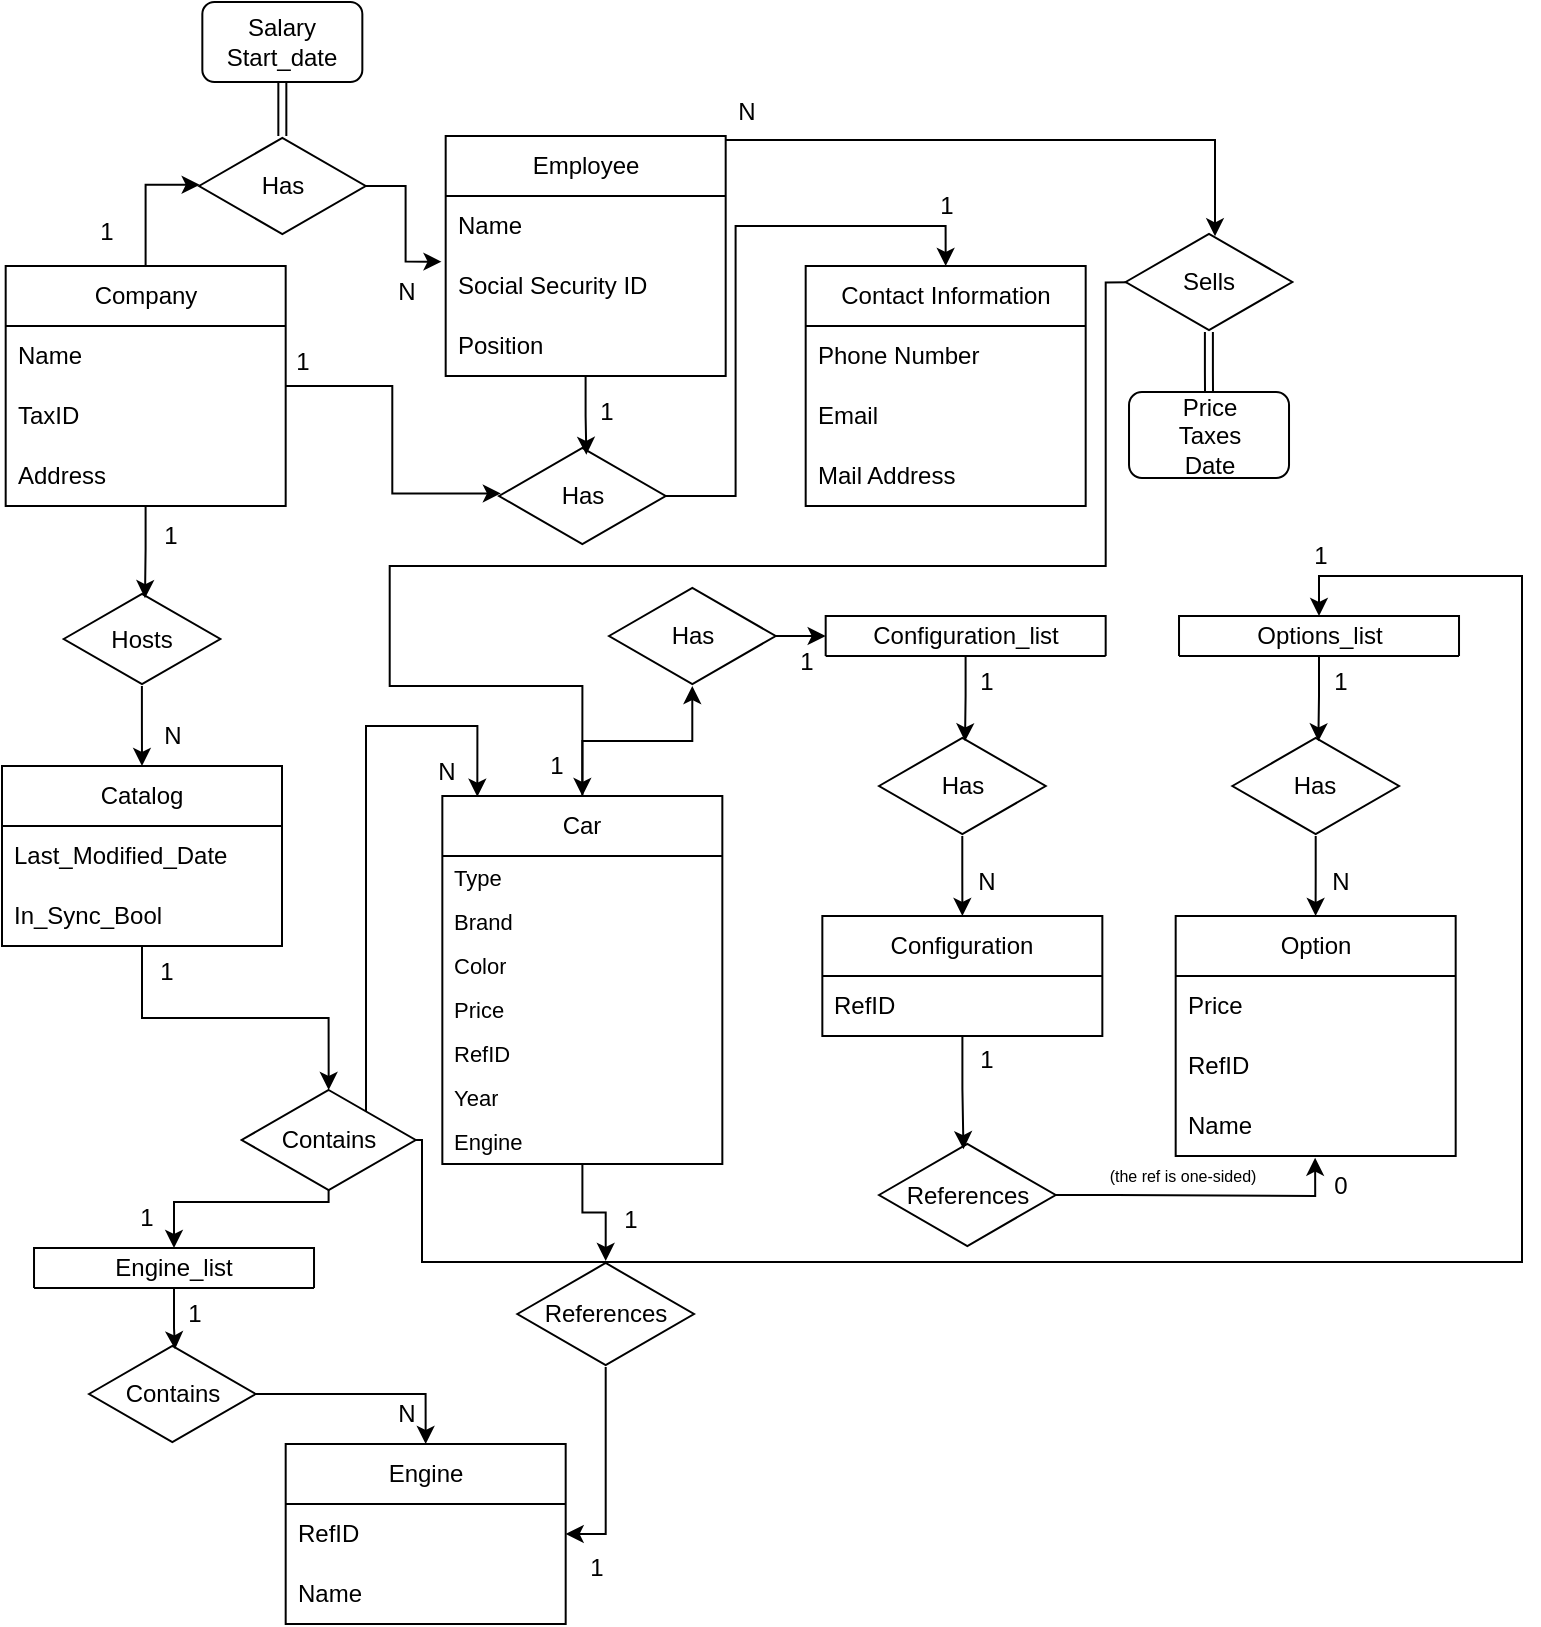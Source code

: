 <mxfile version="26.0.12">
  <diagram id="C5RBs43oDa-KdzZeNtuy" name="Page-1">
    <mxGraphModel dx="1728" dy="951" grid="1" gridSize="10" guides="1" tooltips="1" connect="1" arrows="1" fold="1" page="1" pageScale="1" pageWidth="827" pageHeight="1169" math="0" shadow="0">
      <root>
        <mxCell id="WIyWlLk6GJQsqaUBKTNV-0" />
        <mxCell id="WIyWlLk6GJQsqaUBKTNV-1" parent="WIyWlLk6GJQsqaUBKTNV-0" />
        <mxCell id="CNUF31vcTExXs5gQlFkN-82" style="edgeStyle=orthogonalEdgeStyle;rounded=0;orthogonalLoop=1;jettySize=auto;html=1;entryX=0.5;entryY=0;entryDx=0;entryDy=0;exitX=0.021;exitY=0.503;exitDx=0;exitDy=0;exitPerimeter=0;" edge="1" parent="WIyWlLk6GJQsqaUBKTNV-1" source="CNUF31vcTExXs5gQlFkN-0" target="CNUF31vcTExXs5gQlFkN-5">
          <mxGeometry relative="1" as="geometry">
            <Array as="points">
              <mxPoint x="601.84" y="180" />
              <mxPoint x="601.84" y="322" />
              <mxPoint x="243.84" y="322" />
              <mxPoint x="243.84" y="382" />
              <mxPoint x="339.84" y="382" />
            </Array>
          </mxGeometry>
        </mxCell>
        <mxCell id="CNUF31vcTExXs5gQlFkN-88" style="edgeStyle=orthogonalEdgeStyle;rounded=0;orthogonalLoop=1;jettySize=auto;html=1;entryX=0.5;entryY=0;entryDx=0;entryDy=0;shape=link;" edge="1" parent="WIyWlLk6GJQsqaUBKTNV-1" source="CNUF31vcTExXs5gQlFkN-0" target="CNUF31vcTExXs5gQlFkN-87">
          <mxGeometry relative="1" as="geometry" />
        </mxCell>
        <mxCell id="CNUF31vcTExXs5gQlFkN-0" value="&lt;div&gt;Sells&lt;/div&gt;" style="html=1;whiteSpace=wrap;aspect=fixed;shape=isoRectangle;" vertex="1" parent="WIyWlLk6GJQsqaUBKTNV-1">
          <mxGeometry x="611.84" y="155" width="83.33" height="50" as="geometry" />
        </mxCell>
        <mxCell id="CNUF31vcTExXs5gQlFkN-1" value="Company" style="swimlane;fontStyle=0;childLayout=stackLayout;horizontal=1;startSize=30;horizontalStack=0;resizeParent=1;resizeParentMax=0;resizeLast=0;collapsible=1;marginBottom=0;whiteSpace=wrap;html=1;" vertex="1" parent="WIyWlLk6GJQsqaUBKTNV-1">
          <mxGeometry x="51.84" y="172" width="140" height="120" as="geometry" />
        </mxCell>
        <mxCell id="CNUF31vcTExXs5gQlFkN-3" value="Name" style="text;strokeColor=none;fillColor=none;align=left;verticalAlign=middle;spacingLeft=4;spacingRight=4;overflow=hidden;points=[[0,0.5],[1,0.5]];portConstraint=eastwest;rotatable=0;whiteSpace=wrap;html=1;" vertex="1" parent="CNUF31vcTExXs5gQlFkN-1">
          <mxGeometry y="30" width="140" height="30" as="geometry" />
        </mxCell>
        <mxCell id="CNUF31vcTExXs5gQlFkN-4" value="&lt;div&gt;TaxID&lt;/div&gt;" style="text;strokeColor=none;fillColor=none;align=left;verticalAlign=middle;spacingLeft=4;spacingRight=4;overflow=hidden;points=[[0,0.5],[1,0.5]];portConstraint=eastwest;rotatable=0;whiteSpace=wrap;html=1;" vertex="1" parent="CNUF31vcTExXs5gQlFkN-1">
          <mxGeometry y="60" width="140" height="30" as="geometry" />
        </mxCell>
        <mxCell id="CNUF31vcTExXs5gQlFkN-11" value="&lt;div&gt;Address&lt;/div&gt;" style="text;strokeColor=none;fillColor=none;align=left;verticalAlign=middle;spacingLeft=4;spacingRight=4;overflow=hidden;points=[[0,0.5],[1,0.5]];portConstraint=eastwest;rotatable=0;whiteSpace=wrap;html=1;" vertex="1" parent="CNUF31vcTExXs5gQlFkN-1">
          <mxGeometry y="90" width="140" height="30" as="geometry" />
        </mxCell>
        <mxCell id="CNUF31vcTExXs5gQlFkN-85" value="" style="edgeStyle=orthogonalEdgeStyle;rounded=0;orthogonalLoop=1;jettySize=auto;html=1;" edge="1" parent="WIyWlLk6GJQsqaUBKTNV-1" source="CNUF31vcTExXs5gQlFkN-5" target="CNUF31vcTExXs5gQlFkN-34">
          <mxGeometry relative="1" as="geometry" />
        </mxCell>
        <mxCell id="CNUF31vcTExXs5gQlFkN-152" style="edgeStyle=orthogonalEdgeStyle;rounded=0;orthogonalLoop=1;jettySize=auto;html=1;" edge="1" parent="WIyWlLk6GJQsqaUBKTNV-1" source="CNUF31vcTExXs5gQlFkN-5" target="CNUF31vcTExXs5gQlFkN-148">
          <mxGeometry relative="1" as="geometry" />
        </mxCell>
        <mxCell id="CNUF31vcTExXs5gQlFkN-5" value="Car" style="swimlane;fontStyle=0;childLayout=stackLayout;horizontal=1;startSize=30;horizontalStack=0;resizeParent=1;resizeParentMax=0;resizeLast=0;collapsible=1;marginBottom=0;whiteSpace=wrap;html=1;" vertex="1" parent="WIyWlLk6GJQsqaUBKTNV-1">
          <mxGeometry x="270.17" y="437" width="140" height="184" as="geometry" />
        </mxCell>
        <mxCell id="CNUF31vcTExXs5gQlFkN-6" value="Type" style="text;strokeColor=none;fillColor=none;align=left;verticalAlign=middle;spacingLeft=4;spacingRight=4;overflow=hidden;points=[[0,0.5],[1,0.5]];portConstraint=eastwest;rotatable=0;whiteSpace=wrap;html=1;strokeWidth=1;fontSize=11;" vertex="1" parent="CNUF31vcTExXs5gQlFkN-5">
          <mxGeometry y="30" width="140" height="22" as="geometry" />
        </mxCell>
        <mxCell id="CNUF31vcTExXs5gQlFkN-7" value="Brand" style="text;strokeColor=none;fillColor=none;align=left;verticalAlign=middle;spacingLeft=4;spacingRight=4;overflow=hidden;points=[[0,0.5],[1,0.5]];portConstraint=eastwest;rotatable=0;whiteSpace=wrap;html=1;strokeWidth=1;fontSize=11;" vertex="1" parent="CNUF31vcTExXs5gQlFkN-5">
          <mxGeometry y="52" width="140" height="22" as="geometry" />
        </mxCell>
        <mxCell id="CNUF31vcTExXs5gQlFkN-8" value="Color" style="text;strokeColor=none;fillColor=none;align=left;verticalAlign=middle;spacingLeft=4;spacingRight=4;overflow=hidden;points=[[0,0.5],[1,0.5]];portConstraint=eastwest;rotatable=0;whiteSpace=wrap;html=1;strokeWidth=1;fontSize=11;" vertex="1" parent="CNUF31vcTExXs5gQlFkN-5">
          <mxGeometry y="74" width="140" height="22" as="geometry" />
        </mxCell>
        <mxCell id="CNUF31vcTExXs5gQlFkN-9" value="Price" style="text;strokeColor=none;fillColor=none;align=left;verticalAlign=middle;spacingLeft=4;spacingRight=4;overflow=hidden;points=[[0,0.5],[1,0.5]];portConstraint=eastwest;rotatable=0;whiteSpace=wrap;html=1;strokeWidth=1;fontSize=11;" vertex="1" parent="CNUF31vcTExXs5gQlFkN-5">
          <mxGeometry y="96" width="140" height="22" as="geometry" />
        </mxCell>
        <mxCell id="CNUF31vcTExXs5gQlFkN-86" value="RefID" style="text;strokeColor=none;fillColor=none;align=left;verticalAlign=middle;spacingLeft=4;spacingRight=4;overflow=hidden;points=[[0,0.5],[1,0.5]];portConstraint=eastwest;rotatable=0;whiteSpace=wrap;html=1;strokeWidth=1;fontSize=11;" vertex="1" parent="CNUF31vcTExXs5gQlFkN-5">
          <mxGeometry y="118" width="140" height="22" as="geometry" />
        </mxCell>
        <mxCell id="CNUF31vcTExXs5gQlFkN-156" value="Year" style="text;strokeColor=none;fillColor=none;align=left;verticalAlign=middle;spacingLeft=4;spacingRight=4;overflow=hidden;points=[[0,0.5],[1,0.5]];portConstraint=eastwest;rotatable=0;whiteSpace=wrap;html=1;strokeWidth=1;fontSize=11;" vertex="1" parent="CNUF31vcTExXs5gQlFkN-5">
          <mxGeometry y="140" width="140" height="22" as="geometry" />
        </mxCell>
        <mxCell id="CNUF31vcTExXs5gQlFkN-157" value="Engine" style="text;strokeColor=none;fillColor=none;align=left;verticalAlign=middle;spacingLeft=4;spacingRight=4;overflow=hidden;points=[[0,0.5],[1,0.5]];portConstraint=eastwest;rotatable=0;whiteSpace=wrap;html=1;strokeWidth=1;fontSize=11;" vertex="1" parent="CNUF31vcTExXs5gQlFkN-5">
          <mxGeometry y="162" width="140" height="22" as="geometry" />
        </mxCell>
        <mxCell id="CNUF31vcTExXs5gQlFkN-19" value="Contact Information" style="swimlane;fontStyle=0;childLayout=stackLayout;horizontal=1;startSize=30;horizontalStack=0;resizeParent=1;resizeParentMax=0;resizeLast=0;collapsible=1;marginBottom=0;whiteSpace=wrap;html=1;" vertex="1" parent="WIyWlLk6GJQsqaUBKTNV-1">
          <mxGeometry x="451.84" y="172" width="140" height="120" as="geometry" />
        </mxCell>
        <mxCell id="CNUF31vcTExXs5gQlFkN-20" value="Phone Number" style="text;strokeColor=none;fillColor=none;align=left;verticalAlign=middle;spacingLeft=4;spacingRight=4;overflow=hidden;points=[[0,0.5],[1,0.5]];portConstraint=eastwest;rotatable=0;whiteSpace=wrap;html=1;" vertex="1" parent="CNUF31vcTExXs5gQlFkN-19">
          <mxGeometry y="30" width="140" height="30" as="geometry" />
        </mxCell>
        <mxCell id="CNUF31vcTExXs5gQlFkN-21" value="Email" style="text;strokeColor=none;fillColor=none;align=left;verticalAlign=middle;spacingLeft=4;spacingRight=4;overflow=hidden;points=[[0,0.5],[1,0.5]];portConstraint=eastwest;rotatable=0;whiteSpace=wrap;html=1;" vertex="1" parent="CNUF31vcTExXs5gQlFkN-19">
          <mxGeometry y="60" width="140" height="30" as="geometry" />
        </mxCell>
        <mxCell id="CNUF31vcTExXs5gQlFkN-22" value="Mail Address" style="text;strokeColor=none;fillColor=none;align=left;verticalAlign=middle;spacingLeft=4;spacingRight=4;overflow=hidden;points=[[0,0.5],[1,0.5]];portConstraint=eastwest;rotatable=0;whiteSpace=wrap;html=1;" vertex="1" parent="CNUF31vcTExXs5gQlFkN-19">
          <mxGeometry y="90" width="140" height="30" as="geometry" />
        </mxCell>
        <mxCell id="CNUF31vcTExXs5gQlFkN-25" value="Configuration" style="swimlane;fontStyle=0;childLayout=stackLayout;horizontal=1;startSize=30;horizontalStack=0;resizeParent=1;resizeParentMax=0;resizeLast=0;collapsible=1;marginBottom=0;whiteSpace=wrap;html=1;" vertex="1" parent="WIyWlLk6GJQsqaUBKTNV-1">
          <mxGeometry x="460.17" y="497" width="140" height="60" as="geometry" />
        </mxCell>
        <mxCell id="CNUF31vcTExXs5gQlFkN-27" value="RefID" style="text;strokeColor=none;fillColor=none;align=left;verticalAlign=middle;spacingLeft=4;spacingRight=4;overflow=hidden;points=[[0,0.5],[1,0.5]];portConstraint=eastwest;rotatable=0;whiteSpace=wrap;html=1;" vertex="1" parent="CNUF31vcTExXs5gQlFkN-25">
          <mxGeometry y="30" width="140" height="30" as="geometry" />
        </mxCell>
        <mxCell id="CNUF31vcTExXs5gQlFkN-90" style="rounded=0;orthogonalLoop=1;jettySize=0;html=1;entryX=0.5;entryY=1;entryDx=0;entryDy=0;strokeColor=default;anchorPointDirection=0;arcSize=0;shape=link;" edge="1" parent="WIyWlLk6GJQsqaUBKTNV-1" source="CNUF31vcTExXs5gQlFkN-32" target="CNUF31vcTExXs5gQlFkN-89">
          <mxGeometry relative="1" as="geometry">
            <mxPoint x="190.175" y="42" as="targetPoint" />
          </mxGeometry>
        </mxCell>
        <mxCell id="CNUF31vcTExXs5gQlFkN-32" value="Has" style="html=1;whiteSpace=wrap;aspect=fixed;shape=isoRectangle;" vertex="1" parent="WIyWlLk6GJQsqaUBKTNV-1">
          <mxGeometry x="148.51" y="107" width="83.33" height="50" as="geometry" />
        </mxCell>
        <mxCell id="CNUF31vcTExXs5gQlFkN-66" style="edgeStyle=orthogonalEdgeStyle;rounded=0;orthogonalLoop=1;jettySize=auto;html=1;entryX=0;entryY=0.5;entryDx=0;entryDy=0;" edge="1" parent="WIyWlLk6GJQsqaUBKTNV-1" source="CNUF31vcTExXs5gQlFkN-34" target="CNUF31vcTExXs5gQlFkN-60">
          <mxGeometry relative="1" as="geometry" />
        </mxCell>
        <mxCell id="CNUF31vcTExXs5gQlFkN-34" value="Has" style="html=1;whiteSpace=wrap;aspect=fixed;shape=isoRectangle;" vertex="1" parent="WIyWlLk6GJQsqaUBKTNV-1">
          <mxGeometry x="353.51" y="332" width="83.33" height="50" as="geometry" />
        </mxCell>
        <mxCell id="CNUF31vcTExXs5gQlFkN-37" value="Employee" style="swimlane;fontStyle=0;childLayout=stackLayout;horizontal=1;startSize=30;horizontalStack=0;resizeParent=1;resizeParentMax=0;resizeLast=0;collapsible=1;marginBottom=0;whiteSpace=wrap;html=1;" vertex="1" parent="WIyWlLk6GJQsqaUBKTNV-1">
          <mxGeometry x="271.84" y="107" width="140" height="120" as="geometry" />
        </mxCell>
        <mxCell id="CNUF31vcTExXs5gQlFkN-38" value="Name" style="text;strokeColor=none;fillColor=none;align=left;verticalAlign=middle;spacingLeft=4;spacingRight=4;overflow=hidden;points=[[0,0.5],[1,0.5]];portConstraint=eastwest;rotatable=0;whiteSpace=wrap;html=1;" vertex="1" parent="CNUF31vcTExXs5gQlFkN-37">
          <mxGeometry y="30" width="140" height="30" as="geometry" />
        </mxCell>
        <mxCell id="CNUF31vcTExXs5gQlFkN-39" value="&lt;div&gt;Social Security ID&lt;/div&gt;" style="text;strokeColor=none;fillColor=none;align=left;verticalAlign=middle;spacingLeft=4;spacingRight=4;overflow=hidden;points=[[0,0.5],[1,0.5]];portConstraint=eastwest;rotatable=0;whiteSpace=wrap;html=1;" vertex="1" parent="CNUF31vcTExXs5gQlFkN-37">
          <mxGeometry y="60" width="140" height="30" as="geometry" />
        </mxCell>
        <mxCell id="CNUF31vcTExXs5gQlFkN-40" value="&lt;div&gt;Position&lt;/div&gt;" style="text;strokeColor=none;fillColor=none;align=left;verticalAlign=middle;spacingLeft=4;spacingRight=4;overflow=hidden;points=[[0,0.5],[1,0.5]];portConstraint=eastwest;rotatable=0;whiteSpace=wrap;html=1;" vertex="1" parent="CNUF31vcTExXs5gQlFkN-37">
          <mxGeometry y="90" width="140" height="30" as="geometry" />
        </mxCell>
        <mxCell id="CNUF31vcTExXs5gQlFkN-55" style="edgeStyle=orthogonalEdgeStyle;rounded=0;orthogonalLoop=1;jettySize=auto;html=1;entryX=0.5;entryY=0;entryDx=0;entryDy=0;" edge="1" parent="WIyWlLk6GJQsqaUBKTNV-1" source="CNUF31vcTExXs5gQlFkN-50" target="CNUF31vcTExXs5gQlFkN-19">
          <mxGeometry relative="1" as="geometry" />
        </mxCell>
        <mxCell id="CNUF31vcTExXs5gQlFkN-50" value="Has" style="html=1;whiteSpace=wrap;aspect=fixed;shape=isoRectangle;" vertex="1" parent="WIyWlLk6GJQsqaUBKTNV-1">
          <mxGeometry x="298.51" y="262" width="83.33" height="50" as="geometry" />
        </mxCell>
        <mxCell id="CNUF31vcTExXs5gQlFkN-51" style="edgeStyle=orthogonalEdgeStyle;rounded=0;orthogonalLoop=1;jettySize=auto;html=1;entryX=0.004;entryY=0.488;entryDx=0;entryDy=0;entryPerimeter=0;" edge="1" parent="WIyWlLk6GJQsqaUBKTNV-1" source="CNUF31vcTExXs5gQlFkN-1" target="CNUF31vcTExXs5gQlFkN-32">
          <mxGeometry relative="1" as="geometry" />
        </mxCell>
        <mxCell id="CNUF31vcTExXs5gQlFkN-52" style="edgeStyle=orthogonalEdgeStyle;rounded=0;orthogonalLoop=1;jettySize=auto;html=1;entryX=-0.015;entryY=1.094;entryDx=0;entryDy=0;entryPerimeter=0;" edge="1" parent="WIyWlLk6GJQsqaUBKTNV-1" source="CNUF31vcTExXs5gQlFkN-32" target="CNUF31vcTExXs5gQlFkN-38">
          <mxGeometry relative="1" as="geometry" />
        </mxCell>
        <mxCell id="CNUF31vcTExXs5gQlFkN-54" style="edgeStyle=orthogonalEdgeStyle;rounded=0;orthogonalLoop=1;jettySize=auto;html=1;entryX=0.524;entryY=0.088;entryDx=0;entryDy=0;entryPerimeter=0;" edge="1" parent="WIyWlLk6GJQsqaUBKTNV-1" source="CNUF31vcTExXs5gQlFkN-37" target="CNUF31vcTExXs5gQlFkN-50">
          <mxGeometry relative="1" as="geometry" />
        </mxCell>
        <mxCell id="CNUF31vcTExXs5gQlFkN-48" value="1" style="text;html=1;align=center;verticalAlign=middle;resizable=0;points=[];autosize=1;strokeColor=none;fillColor=none;" vertex="1" parent="WIyWlLk6GJQsqaUBKTNV-1">
          <mxGeometry x="451.84" y="127" width="140" height="30" as="geometry" />
        </mxCell>
        <mxCell id="CNUF31vcTExXs5gQlFkN-57" value="1" style="text;html=1;align=center;verticalAlign=middle;resizable=0;points=[];autosize=1;strokeColor=none;fillColor=none;" vertex="1" parent="WIyWlLk6GJQsqaUBKTNV-1">
          <mxGeometry x="86.84" y="140" width="30" height="30" as="geometry" />
        </mxCell>
        <mxCell id="CNUF31vcTExXs5gQlFkN-58" value="N" style="text;html=1;align=center;verticalAlign=middle;resizable=0;points=[];autosize=1;strokeColor=none;fillColor=none;" vertex="1" parent="WIyWlLk6GJQsqaUBKTNV-1">
          <mxGeometry x="236.84" y="170" width="30" height="30" as="geometry" />
        </mxCell>
        <mxCell id="CNUF31vcTExXs5gQlFkN-59" value="1" style="text;html=1;align=center;verticalAlign=middle;resizable=0;points=[];autosize=1;strokeColor=none;fillColor=none;" vertex="1" parent="WIyWlLk6GJQsqaUBKTNV-1">
          <mxGeometry x="336.84" y="230" width="30" height="30" as="geometry" />
        </mxCell>
        <mxCell id="CNUF31vcTExXs5gQlFkN-60" value="Configuration_list" style="swimlane;fontStyle=0;childLayout=stackLayout;horizontal=1;startSize=30;horizontalStack=0;resizeParent=1;resizeParentMax=0;resizeLast=0;collapsible=1;marginBottom=0;whiteSpace=wrap;html=1;" vertex="1" parent="WIyWlLk6GJQsqaUBKTNV-1">
          <mxGeometry x="461.84" y="347" width="140" height="20" as="geometry" />
        </mxCell>
        <mxCell id="CNUF31vcTExXs5gQlFkN-69" style="edgeStyle=orthogonalEdgeStyle;rounded=0;orthogonalLoop=1;jettySize=auto;html=1;" edge="1" parent="WIyWlLk6GJQsqaUBKTNV-1" source="CNUF31vcTExXs5gQlFkN-65" target="CNUF31vcTExXs5gQlFkN-25">
          <mxGeometry relative="1" as="geometry" />
        </mxCell>
        <mxCell id="CNUF31vcTExXs5gQlFkN-65" value="Has" style="html=1;whiteSpace=wrap;aspect=fixed;shape=isoRectangle;" vertex="1" parent="WIyWlLk6GJQsqaUBKTNV-1">
          <mxGeometry x="488.51" y="407" width="83.33" height="50" as="geometry" />
        </mxCell>
        <mxCell id="CNUF31vcTExXs5gQlFkN-68" style="edgeStyle=orthogonalEdgeStyle;rounded=0;orthogonalLoop=1;jettySize=auto;html=1;entryX=0.516;entryY=0.053;entryDx=0;entryDy=0;entryPerimeter=0;" edge="1" parent="WIyWlLk6GJQsqaUBKTNV-1" source="CNUF31vcTExXs5gQlFkN-60" target="CNUF31vcTExXs5gQlFkN-65">
          <mxGeometry relative="1" as="geometry" />
        </mxCell>
        <mxCell id="CNUF31vcTExXs5gQlFkN-70" value="1" style="text;html=1;align=center;verticalAlign=middle;resizable=0;points=[];autosize=1;strokeColor=none;fillColor=none;" vertex="1" parent="WIyWlLk6GJQsqaUBKTNV-1">
          <mxGeometry x="526.84" y="365" width="30" height="30" as="geometry" />
        </mxCell>
        <mxCell id="CNUF31vcTExXs5gQlFkN-71" value="N" style="text;html=1;align=center;verticalAlign=middle;resizable=0;points=[];autosize=1;strokeColor=none;fillColor=none;" vertex="1" parent="WIyWlLk6GJQsqaUBKTNV-1">
          <mxGeometry x="526.84" y="465" width="30" height="30" as="geometry" />
        </mxCell>
        <mxCell id="CNUF31vcTExXs5gQlFkN-72" value="1" style="text;html=1;align=center;verticalAlign=middle;resizable=0;points=[];autosize=1;strokeColor=none;fillColor=none;" vertex="1" parent="WIyWlLk6GJQsqaUBKTNV-1">
          <mxGeometry x="436.84" y="355" width="30" height="30" as="geometry" />
        </mxCell>
        <mxCell id="CNUF31vcTExXs5gQlFkN-75" style="edgeStyle=orthogonalEdgeStyle;rounded=0;orthogonalLoop=1;jettySize=auto;html=1;entryX=0.011;entryY=0.474;entryDx=0;entryDy=0;entryPerimeter=0;" edge="1" parent="WIyWlLk6GJQsqaUBKTNV-1" source="CNUF31vcTExXs5gQlFkN-1" target="CNUF31vcTExXs5gQlFkN-50">
          <mxGeometry relative="1" as="geometry">
            <mxPoint x="273.84" y="302" as="targetPoint" />
          </mxGeometry>
        </mxCell>
        <mxCell id="CNUF31vcTExXs5gQlFkN-77" value="1" style="text;html=1;align=center;verticalAlign=middle;resizable=0;points=[];autosize=1;strokeColor=none;fillColor=none;" vertex="1" parent="WIyWlLk6GJQsqaUBKTNV-1">
          <mxGeometry x="184.84" y="205" width="30" height="30" as="geometry" />
        </mxCell>
        <mxCell id="CNUF31vcTExXs5gQlFkN-81" style="edgeStyle=orthogonalEdgeStyle;rounded=0;orthogonalLoop=1;jettySize=auto;html=1;entryX=0.536;entryY=0.043;entryDx=0;entryDy=0;entryPerimeter=0;" edge="1" parent="WIyWlLk6GJQsqaUBKTNV-1" source="CNUF31vcTExXs5gQlFkN-37" target="CNUF31vcTExXs5gQlFkN-0">
          <mxGeometry relative="1" as="geometry">
            <Array as="points">
              <mxPoint x="461.84" y="109" />
              <mxPoint x="461.84" y="109" />
            </Array>
          </mxGeometry>
        </mxCell>
        <mxCell id="CNUF31vcTExXs5gQlFkN-83" value="N" style="text;html=1;align=center;verticalAlign=middle;resizable=0;points=[];autosize=1;strokeColor=none;fillColor=none;" vertex="1" parent="WIyWlLk6GJQsqaUBKTNV-1">
          <mxGeometry x="406.84" y="80" width="30" height="30" as="geometry" />
        </mxCell>
        <mxCell id="CNUF31vcTExXs5gQlFkN-84" value="1" style="text;html=1;align=center;verticalAlign=middle;resizable=0;points=[];autosize=1;strokeColor=none;fillColor=none;" vertex="1" parent="WIyWlLk6GJQsqaUBKTNV-1">
          <mxGeometry x="311.84" y="407" width="30" height="30" as="geometry" />
        </mxCell>
        <mxCell id="CNUF31vcTExXs5gQlFkN-87" value="&lt;div&gt;Price&lt;/div&gt;&lt;div&gt;Taxes&lt;/div&gt;&lt;div&gt;Date&lt;/div&gt;" style="rounded=1;whiteSpace=wrap;html=1;" vertex="1" parent="WIyWlLk6GJQsqaUBKTNV-1">
          <mxGeometry x="613.51" y="235" width="80" height="43" as="geometry" />
        </mxCell>
        <mxCell id="CNUF31vcTExXs5gQlFkN-89" value="&lt;div&gt;Salary&lt;/div&gt;&lt;div&gt;Start_date&lt;/div&gt;" style="rounded=1;whiteSpace=wrap;html=1;" vertex="1" parent="WIyWlLk6GJQsqaUBKTNV-1">
          <mxGeometry x="150.17" y="40" width="80" height="40" as="geometry" />
        </mxCell>
        <mxCell id="CNUF31vcTExXs5gQlFkN-101" style="edgeStyle=orthogonalEdgeStyle;rounded=0;orthogonalLoop=1;jettySize=auto;html=1;entryX=0.5;entryY=0;entryDx=0;entryDy=0;" edge="1" parent="WIyWlLk6GJQsqaUBKTNV-1" source="CNUF31vcTExXs5gQlFkN-91" target="CNUF31vcTExXs5gQlFkN-94">
          <mxGeometry relative="1" as="geometry" />
        </mxCell>
        <mxCell id="CNUF31vcTExXs5gQlFkN-91" value="Hosts" style="html=1;whiteSpace=wrap;aspect=fixed;shape=isoRectangle;" vertex="1" parent="WIyWlLk6GJQsqaUBKTNV-1">
          <mxGeometry x="80.84" y="335" width="78.33" height="47" as="geometry" />
        </mxCell>
        <mxCell id="CNUF31vcTExXs5gQlFkN-92" style="edgeStyle=orthogonalEdgeStyle;rounded=0;orthogonalLoop=1;jettySize=auto;html=1;entryX=0.519;entryY=0.066;entryDx=0;entryDy=0;entryPerimeter=0;" edge="1" parent="WIyWlLk6GJQsqaUBKTNV-1" source="CNUF31vcTExXs5gQlFkN-1" target="CNUF31vcTExXs5gQlFkN-91">
          <mxGeometry relative="1" as="geometry" />
        </mxCell>
        <mxCell id="CNUF31vcTExXs5gQlFkN-93" value="1" style="text;html=1;align=center;verticalAlign=middle;resizable=0;points=[];autosize=1;strokeColor=none;fillColor=none;" vertex="1" parent="WIyWlLk6GJQsqaUBKTNV-1">
          <mxGeometry x="118.51" y="292" width="30" height="30" as="geometry" />
        </mxCell>
        <mxCell id="CNUF31vcTExXs5gQlFkN-106" style="edgeStyle=orthogonalEdgeStyle;rounded=0;orthogonalLoop=1;jettySize=auto;html=1;entryX=0.5;entryY=0;entryDx=0;entryDy=0;" edge="1" parent="WIyWlLk6GJQsqaUBKTNV-1" source="CNUF31vcTExXs5gQlFkN-94" target="CNUF31vcTExXs5gQlFkN-103">
          <mxGeometry relative="1" as="geometry" />
        </mxCell>
        <mxCell id="CNUF31vcTExXs5gQlFkN-94" value="Catalog" style="swimlane;fontStyle=0;childLayout=stackLayout;horizontal=1;startSize=30;horizontalStack=0;resizeParent=1;resizeParentMax=0;resizeLast=0;collapsible=1;marginBottom=0;whiteSpace=wrap;html=1;" vertex="1" parent="WIyWlLk6GJQsqaUBKTNV-1">
          <mxGeometry x="50.0" y="422" width="140" height="90" as="geometry" />
        </mxCell>
        <mxCell id="CNUF31vcTExXs5gQlFkN-95" value="Last_Modified_Date" style="text;strokeColor=none;fillColor=none;align=left;verticalAlign=middle;spacingLeft=4;spacingRight=4;overflow=hidden;points=[[0,0.5],[1,0.5]];portConstraint=eastwest;rotatable=0;whiteSpace=wrap;html=1;" vertex="1" parent="CNUF31vcTExXs5gQlFkN-94">
          <mxGeometry y="30" width="140" height="30" as="geometry" />
        </mxCell>
        <mxCell id="CNUF31vcTExXs5gQlFkN-97" value="In_Sync_Bool" style="text;strokeColor=none;fillColor=none;align=left;verticalAlign=middle;spacingLeft=4;spacingRight=4;overflow=hidden;points=[[0,0.5],[1,0.5]];portConstraint=eastwest;rotatable=0;whiteSpace=wrap;html=1;" vertex="1" parent="CNUF31vcTExXs5gQlFkN-94">
          <mxGeometry y="60" width="140" height="30" as="geometry" />
        </mxCell>
        <mxCell id="CNUF31vcTExXs5gQlFkN-102" value="N" style="text;html=1;align=center;verticalAlign=middle;resizable=0;points=[];autosize=1;strokeColor=none;fillColor=none;" vertex="1" parent="WIyWlLk6GJQsqaUBKTNV-1">
          <mxGeometry x="120.17" y="392" width="30" height="30" as="geometry" />
        </mxCell>
        <mxCell id="CNUF31vcTExXs5gQlFkN-105" style="edgeStyle=orthogonalEdgeStyle;rounded=0;orthogonalLoop=1;jettySize=auto;html=1;entryX=0.125;entryY=0.002;entryDx=0;entryDy=0;entryPerimeter=0;" edge="1" parent="WIyWlLk6GJQsqaUBKTNV-1" source="CNUF31vcTExXs5gQlFkN-103" target="CNUF31vcTExXs5gQlFkN-5">
          <mxGeometry relative="1" as="geometry">
            <mxPoint x="291.84" y="432" as="targetPoint" />
            <Array as="points">
              <mxPoint x="232" y="402" />
              <mxPoint x="288" y="402" />
            </Array>
          </mxGeometry>
        </mxCell>
        <mxCell id="CNUF31vcTExXs5gQlFkN-130" style="edgeStyle=orthogonalEdgeStyle;rounded=0;orthogonalLoop=1;jettySize=auto;html=1;entryX=0.5;entryY=0;entryDx=0;entryDy=0;" edge="1" parent="WIyWlLk6GJQsqaUBKTNV-1" source="CNUF31vcTExXs5gQlFkN-103" target="CNUF31vcTExXs5gQlFkN-113">
          <mxGeometry relative="1" as="geometry">
            <Array as="points">
              <mxPoint x="260" y="609" />
              <mxPoint x="260" y="670" />
              <mxPoint x="810" y="670" />
              <mxPoint x="810" y="327" />
              <mxPoint x="708" y="327" />
            </Array>
          </mxGeometry>
        </mxCell>
        <mxCell id="CNUF31vcTExXs5gQlFkN-134" style="edgeStyle=orthogonalEdgeStyle;rounded=0;orthogonalLoop=1;jettySize=auto;html=1;" edge="1" parent="WIyWlLk6GJQsqaUBKTNV-1" source="CNUF31vcTExXs5gQlFkN-103" target="CNUF31vcTExXs5gQlFkN-137">
          <mxGeometry relative="1" as="geometry">
            <mxPoint x="130" y="660" as="targetPoint" />
            <Array as="points">
              <mxPoint x="213" y="640" />
              <mxPoint x="136" y="640" />
            </Array>
          </mxGeometry>
        </mxCell>
        <mxCell id="CNUF31vcTExXs5gQlFkN-103" value="Contains" style="rhombus;whiteSpace=wrap;html=1;" vertex="1" parent="WIyWlLk6GJQsqaUBKTNV-1">
          <mxGeometry x="169.84" y="584" width="87" height="50" as="geometry" />
        </mxCell>
        <mxCell id="CNUF31vcTExXs5gQlFkN-107" value="1" style="text;html=1;align=center;verticalAlign=middle;resizable=0;points=[];autosize=1;strokeColor=none;fillColor=none;" vertex="1" parent="WIyWlLk6GJQsqaUBKTNV-1">
          <mxGeometry x="116.84" y="510" width="30" height="30" as="geometry" />
        </mxCell>
        <mxCell id="CNUF31vcTExXs5gQlFkN-108" value="N" style="text;html=1;align=center;verticalAlign=middle;resizable=0;points=[];autosize=1;strokeColor=none;fillColor=none;" vertex="1" parent="WIyWlLk6GJQsqaUBKTNV-1">
          <mxGeometry x="256.84" y="410" width="30" height="30" as="geometry" />
        </mxCell>
        <mxCell id="CNUF31vcTExXs5gQlFkN-109" value="Option" style="swimlane;fontStyle=0;childLayout=stackLayout;horizontal=1;startSize=30;horizontalStack=0;resizeParent=1;resizeParentMax=0;resizeLast=0;collapsible=1;marginBottom=0;whiteSpace=wrap;html=1;" vertex="1" parent="WIyWlLk6GJQsqaUBKTNV-1">
          <mxGeometry x="636.84" y="497" width="140" height="120" as="geometry" />
        </mxCell>
        <mxCell id="CNUF31vcTExXs5gQlFkN-110" value="Price" style="text;strokeColor=none;fillColor=none;align=left;verticalAlign=middle;spacingLeft=4;spacingRight=4;overflow=hidden;points=[[0,0.5],[1,0.5]];portConstraint=eastwest;rotatable=0;whiteSpace=wrap;html=1;" vertex="1" parent="CNUF31vcTExXs5gQlFkN-109">
          <mxGeometry y="30" width="140" height="30" as="geometry" />
        </mxCell>
        <mxCell id="CNUF31vcTExXs5gQlFkN-111" value="RefID" style="text;strokeColor=none;fillColor=none;align=left;verticalAlign=middle;spacingLeft=4;spacingRight=4;overflow=hidden;points=[[0,0.5],[1,0.5]];portConstraint=eastwest;rotatable=0;whiteSpace=wrap;html=1;" vertex="1" parent="CNUF31vcTExXs5gQlFkN-109">
          <mxGeometry y="60" width="140" height="30" as="geometry" />
        </mxCell>
        <mxCell id="CNUF31vcTExXs5gQlFkN-120" value="Name" style="text;strokeColor=none;fillColor=none;align=left;verticalAlign=middle;spacingLeft=4;spacingRight=4;overflow=hidden;points=[[0,0.5],[1,0.5]];portConstraint=eastwest;rotatable=0;whiteSpace=wrap;html=1;" vertex="1" parent="CNUF31vcTExXs5gQlFkN-109">
          <mxGeometry y="90" width="140" height="30" as="geometry" />
        </mxCell>
        <mxCell id="CNUF31vcTExXs5gQlFkN-113" value="Options_list" style="swimlane;fontStyle=0;childLayout=stackLayout;horizontal=1;startSize=30;horizontalStack=0;resizeParent=1;resizeParentMax=0;resizeLast=0;collapsible=1;marginBottom=0;whiteSpace=wrap;html=1;" vertex="1" parent="WIyWlLk6GJQsqaUBKTNV-1">
          <mxGeometry x="638.51" y="347" width="140" height="20" as="geometry" />
        </mxCell>
        <mxCell id="CNUF31vcTExXs5gQlFkN-114" style="edgeStyle=orthogonalEdgeStyle;rounded=0;orthogonalLoop=1;jettySize=auto;html=1;" edge="1" parent="WIyWlLk6GJQsqaUBKTNV-1" source="CNUF31vcTExXs5gQlFkN-115" target="CNUF31vcTExXs5gQlFkN-109">
          <mxGeometry relative="1" as="geometry" />
        </mxCell>
        <mxCell id="CNUF31vcTExXs5gQlFkN-115" value="Has" style="html=1;whiteSpace=wrap;aspect=fixed;shape=isoRectangle;" vertex="1" parent="WIyWlLk6GJQsqaUBKTNV-1">
          <mxGeometry x="665.18" y="407" width="83.33" height="50" as="geometry" />
        </mxCell>
        <mxCell id="CNUF31vcTExXs5gQlFkN-116" style="edgeStyle=orthogonalEdgeStyle;rounded=0;orthogonalLoop=1;jettySize=auto;html=1;entryX=0.516;entryY=0.053;entryDx=0;entryDy=0;entryPerimeter=0;" edge="1" parent="WIyWlLk6GJQsqaUBKTNV-1" source="CNUF31vcTExXs5gQlFkN-113" target="CNUF31vcTExXs5gQlFkN-115">
          <mxGeometry relative="1" as="geometry" />
        </mxCell>
        <mxCell id="CNUF31vcTExXs5gQlFkN-117" value="1" style="text;html=1;align=center;verticalAlign=middle;resizable=0;points=[];autosize=1;strokeColor=none;fillColor=none;" vertex="1" parent="WIyWlLk6GJQsqaUBKTNV-1">
          <mxGeometry x="703.51" y="365" width="30" height="30" as="geometry" />
        </mxCell>
        <mxCell id="CNUF31vcTExXs5gQlFkN-118" value="N" style="text;html=1;align=center;verticalAlign=middle;resizable=0;points=[];autosize=1;strokeColor=none;fillColor=none;" vertex="1" parent="WIyWlLk6GJQsqaUBKTNV-1">
          <mxGeometry x="703.51" y="465" width="30" height="30" as="geometry" />
        </mxCell>
        <mxCell id="CNUF31vcTExXs5gQlFkN-121" value="References" style="html=1;whiteSpace=wrap;aspect=fixed;shape=isoRectangle;" vertex="1" parent="WIyWlLk6GJQsqaUBKTNV-1">
          <mxGeometry x="488.51" y="610" width="88.33" height="53" as="geometry" />
        </mxCell>
        <mxCell id="CNUF31vcTExXs5gQlFkN-122" style="edgeStyle=orthogonalEdgeStyle;rounded=0;orthogonalLoop=1;jettySize=auto;html=1;entryX=0.478;entryY=0.068;entryDx=0;entryDy=0;entryPerimeter=0;" edge="1" parent="WIyWlLk6GJQsqaUBKTNV-1" source="CNUF31vcTExXs5gQlFkN-25" target="CNUF31vcTExXs5gQlFkN-121">
          <mxGeometry relative="1" as="geometry" />
        </mxCell>
        <mxCell id="CNUF31vcTExXs5gQlFkN-123" style="edgeStyle=orthogonalEdgeStyle;rounded=0;orthogonalLoop=1;jettySize=auto;html=1;entryX=0.498;entryY=1.028;entryDx=0;entryDy=0;entryPerimeter=0;" edge="1" parent="WIyWlLk6GJQsqaUBKTNV-1" source="CNUF31vcTExXs5gQlFkN-121" target="CNUF31vcTExXs5gQlFkN-120">
          <mxGeometry relative="1" as="geometry" />
        </mxCell>
        <mxCell id="CNUF31vcTExXs5gQlFkN-124" value="1" style="text;html=1;align=center;verticalAlign=middle;resizable=0;points=[];autosize=1;strokeColor=none;fillColor=none;" vertex="1" parent="WIyWlLk6GJQsqaUBKTNV-1">
          <mxGeometry x="526.84" y="554" width="30" height="30" as="geometry" />
        </mxCell>
        <mxCell id="CNUF31vcTExXs5gQlFkN-125" value="0" style="text;html=1;align=center;verticalAlign=middle;resizable=0;points=[];autosize=1;strokeColor=none;fillColor=none;" vertex="1" parent="WIyWlLk6GJQsqaUBKTNV-1">
          <mxGeometry x="703.51" y="617" width="30" height="30" as="geometry" />
        </mxCell>
        <mxCell id="CNUF31vcTExXs5gQlFkN-126" value="(the ref is one-sided)" style="text;html=1;align=center;verticalAlign=middle;resizable=0;points=[];autosize=1;strokeColor=none;fillColor=none;fontSize=8;" vertex="1" parent="WIyWlLk6GJQsqaUBKTNV-1">
          <mxGeometry x="590" y="617" width="100" height="20" as="geometry" />
        </mxCell>
        <mxCell id="CNUF31vcTExXs5gQlFkN-131" value="1" style="text;html=1;align=center;verticalAlign=middle;resizable=0;points=[];autosize=1;strokeColor=none;fillColor=none;" vertex="1" parent="WIyWlLk6GJQsqaUBKTNV-1">
          <mxGeometry x="693.51" y="302" width="30" height="30" as="geometry" />
        </mxCell>
        <mxCell id="CNUF31vcTExXs5gQlFkN-137" value="Engine_list" style="swimlane;fontStyle=0;childLayout=stackLayout;horizontal=1;startSize=30;horizontalStack=0;resizeParent=1;resizeParentMax=0;resizeLast=0;collapsible=1;marginBottom=0;whiteSpace=wrap;html=1;" vertex="1" parent="WIyWlLk6GJQsqaUBKTNV-1">
          <mxGeometry x="66.01" y="663" width="140" height="20" as="geometry" />
        </mxCell>
        <mxCell id="CNUF31vcTExXs5gQlFkN-138" style="edgeStyle=orthogonalEdgeStyle;rounded=0;orthogonalLoop=1;jettySize=auto;html=1;entryX=0.5;entryY=0;entryDx=0;entryDy=0;" edge="1" parent="WIyWlLk6GJQsqaUBKTNV-1" source="CNUF31vcTExXs5gQlFkN-139" target="CNUF31vcTExXs5gQlFkN-143">
          <mxGeometry relative="1" as="geometry">
            <mxPoint x="134.5" y="813" as="targetPoint" />
          </mxGeometry>
        </mxCell>
        <mxCell id="CNUF31vcTExXs5gQlFkN-139" value="Contains" style="html=1;whiteSpace=wrap;aspect=fixed;shape=isoRectangle;" vertex="1" parent="WIyWlLk6GJQsqaUBKTNV-1">
          <mxGeometry x="93.51" y="711" width="83.33" height="50" as="geometry" />
        </mxCell>
        <mxCell id="CNUF31vcTExXs5gQlFkN-140" style="edgeStyle=orthogonalEdgeStyle;rounded=0;orthogonalLoop=1;jettySize=auto;html=1;entryX=0.516;entryY=0.053;entryDx=0;entryDy=0;entryPerimeter=0;" edge="1" parent="WIyWlLk6GJQsqaUBKTNV-1" source="CNUF31vcTExXs5gQlFkN-137" target="CNUF31vcTExXs5gQlFkN-139">
          <mxGeometry relative="1" as="geometry" />
        </mxCell>
        <mxCell id="CNUF31vcTExXs5gQlFkN-141" value="1" style="text;html=1;align=center;verticalAlign=middle;resizable=0;points=[];autosize=1;strokeColor=none;fillColor=none;" vertex="1" parent="WIyWlLk6GJQsqaUBKTNV-1">
          <mxGeometry x="131.01" y="681" width="30" height="30" as="geometry" />
        </mxCell>
        <mxCell id="CNUF31vcTExXs5gQlFkN-142" value="N" style="text;html=1;align=center;verticalAlign=middle;resizable=0;points=[];autosize=1;strokeColor=none;fillColor=none;" vertex="1" parent="WIyWlLk6GJQsqaUBKTNV-1">
          <mxGeometry x="236.84" y="731" width="30" height="30" as="geometry" />
        </mxCell>
        <mxCell id="CNUF31vcTExXs5gQlFkN-143" value="Engine" style="swimlane;fontStyle=0;childLayout=stackLayout;horizontal=1;startSize=30;horizontalStack=0;resizeParent=1;resizeParentMax=0;resizeLast=0;collapsible=1;marginBottom=0;whiteSpace=wrap;html=1;" vertex="1" parent="WIyWlLk6GJQsqaUBKTNV-1">
          <mxGeometry x="191.84" y="761" width="140" height="90" as="geometry" />
        </mxCell>
        <mxCell id="CNUF31vcTExXs5gQlFkN-145" value="RefID" style="text;strokeColor=none;fillColor=none;align=left;verticalAlign=middle;spacingLeft=4;spacingRight=4;overflow=hidden;points=[[0,0.5],[1,0.5]];portConstraint=eastwest;rotatable=0;whiteSpace=wrap;html=1;" vertex="1" parent="CNUF31vcTExXs5gQlFkN-143">
          <mxGeometry y="30" width="140" height="30" as="geometry" />
        </mxCell>
        <mxCell id="CNUF31vcTExXs5gQlFkN-146" value="Name" style="text;strokeColor=none;fillColor=none;align=left;verticalAlign=middle;spacingLeft=4;spacingRight=4;overflow=hidden;points=[[0,0.5],[1,0.5]];portConstraint=eastwest;rotatable=0;whiteSpace=wrap;html=1;" vertex="1" parent="CNUF31vcTExXs5gQlFkN-143">
          <mxGeometry y="60" width="140" height="30" as="geometry" />
        </mxCell>
        <mxCell id="CNUF31vcTExXs5gQlFkN-151" style="edgeStyle=orthogonalEdgeStyle;rounded=0;orthogonalLoop=1;jettySize=auto;html=1;entryX=1;entryY=0.5;entryDx=0;entryDy=0;" edge="1" parent="WIyWlLk6GJQsqaUBKTNV-1" source="CNUF31vcTExXs5gQlFkN-148" target="CNUF31vcTExXs5gQlFkN-145">
          <mxGeometry relative="1" as="geometry" />
        </mxCell>
        <mxCell id="CNUF31vcTExXs5gQlFkN-148" value="References" style="html=1;whiteSpace=wrap;aspect=fixed;shape=isoRectangle;" vertex="1" parent="WIyWlLk6GJQsqaUBKTNV-1">
          <mxGeometry x="307.67" y="669.5" width="88.33" height="53" as="geometry" />
        </mxCell>
        <mxCell id="CNUF31vcTExXs5gQlFkN-153" value="1" style="text;html=1;align=center;verticalAlign=middle;resizable=0;points=[];autosize=1;strokeColor=none;fillColor=none;" vertex="1" parent="WIyWlLk6GJQsqaUBKTNV-1">
          <mxGeometry x="349" y="634" width="30" height="30" as="geometry" />
        </mxCell>
        <mxCell id="CNUF31vcTExXs5gQlFkN-154" value="1" style="text;html=1;align=center;verticalAlign=middle;resizable=0;points=[];autosize=1;strokeColor=none;fillColor=none;" vertex="1" parent="WIyWlLk6GJQsqaUBKTNV-1">
          <mxGeometry x="331.84" y="808" width="30" height="30" as="geometry" />
        </mxCell>
        <mxCell id="CNUF31vcTExXs5gQlFkN-155" value="1" style="text;html=1;align=center;verticalAlign=middle;resizable=0;points=[];autosize=1;strokeColor=none;fillColor=none;" vertex="1" parent="WIyWlLk6GJQsqaUBKTNV-1">
          <mxGeometry x="106.84" y="633" width="30" height="30" as="geometry" />
        </mxCell>
      </root>
    </mxGraphModel>
  </diagram>
</mxfile>
